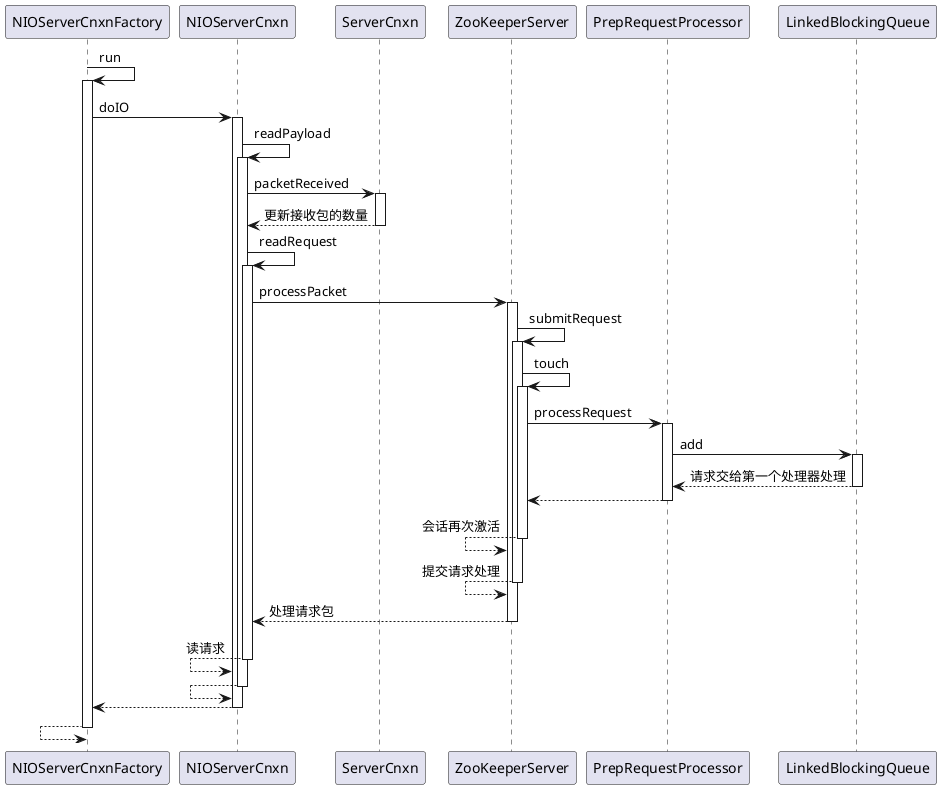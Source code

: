 @startuml

NIOServerCnxnFactory->NIOServerCnxnFactory:run
activate NIOServerCnxnFactory

    NIOServerCnxnFactory->NIOServerCnxn:doIO
    activate NIOServerCnxn
        NIOServerCnxn->NIOServerCnxn:readPayload
        activate NIOServerCnxn
            NIOServerCnxn->ServerCnxn:packetReceived
            activate ServerCnxn
            NIOServerCnxn<--ServerCnxn:更新接收包的数量
            deactivate ServerCnxn
            NIOServerCnxn->NIOServerCnxn:readRequest
            activate NIOServerCnxn
                NIOServerCnxn->ZooKeeperServer:processPacket
                activate ZooKeeperServer
                    ZooKeeperServer->ZooKeeperServer:submitRequest
                    activate ZooKeeperServer
                        ZooKeeperServer->ZooKeeperServer:touch
                        activate ZooKeeperServer
                            ZooKeeperServer->PrepRequestProcessor:processRequest
                            activate PrepRequestProcessor
                                PrepRequestProcessor->LinkedBlockingQueue:add
                                activate LinkedBlockingQueue
                                PrepRequestProcessor<--LinkedBlockingQueue:请求交给第一个处理器处理
                                deactivate LinkedBlockingQueue
                            ZooKeeperServer<--PrepRequestProcessor:
                            deactivate PrepRequestProcessor
                        ZooKeeperServer<--ZooKeeperServer:会话再次激活
                        deactivate ZooKeeperServer
                    ZooKeeperServer<--ZooKeeperServer:提交请求处理
                    deactivate ZooKeeperServer
                NIOServerCnxn<--ZooKeeperServer:处理请求包
                deactivate ZooKeeperServer
            NIOServerCnxn<--NIOServerCnxn:读请求
            deactivate NIOServerCnxn
        NIOServerCnxn<--NIOServerCnxn:
        deactivate NIOServerCnxn
    NIOServerCnxnFactory<--NIOServerCnxn:
    deactivate NIOServerCnxn


NIOServerCnxnFactory<--NIOServerCnxnFactory:
deactivate NIOServerCnxnFactory

@enduml